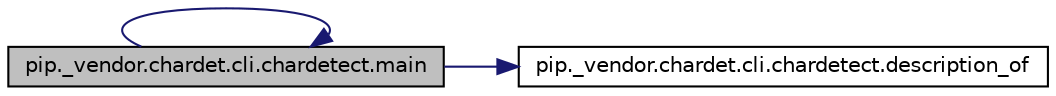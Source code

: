 digraph "pip._vendor.chardet.cli.chardetect.main"
{
 // LATEX_PDF_SIZE
  edge [fontname="Helvetica",fontsize="10",labelfontname="Helvetica",labelfontsize="10"];
  node [fontname="Helvetica",fontsize="10",shape=record];
  rankdir="LR";
  Node1 [label="pip._vendor.chardet.cli.chardetect.main",height=0.2,width=0.4,color="black", fillcolor="grey75", style="filled", fontcolor="black",tooltip=" "];
  Node1 -> Node2 [color="midnightblue",fontsize="10",style="solid",fontname="Helvetica"];
  Node2 [label="pip._vendor.chardet.cli.chardetect.description_of",height=0.2,width=0.4,color="black", fillcolor="white", style="filled",URL="$d2/d75/namespacepip_1_1__vendor_1_1chardet_1_1cli_1_1chardetect.html#a970cd8c5964571647e9aed945fb91361",tooltip=" "];
  Node1 -> Node1 [color="midnightblue",fontsize="10",style="solid",fontname="Helvetica"];
}
